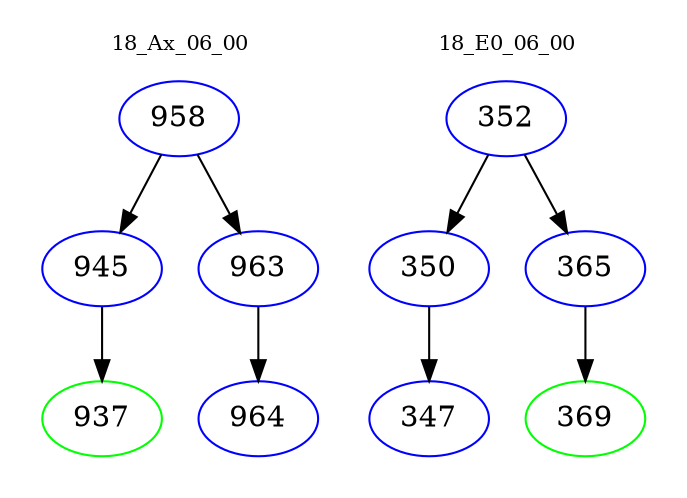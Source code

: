 digraph{
subgraph cluster_0 {
color = white
label = "18_Ax_06_00";
fontsize=10;
T0_958 [label="958", color="blue"]
T0_958 -> T0_945 [color="black"]
T0_945 [label="945", color="blue"]
T0_945 -> T0_937 [color="black"]
T0_937 [label="937", color="green"]
T0_958 -> T0_963 [color="black"]
T0_963 [label="963", color="blue"]
T0_963 -> T0_964 [color="black"]
T0_964 [label="964", color="blue"]
}
subgraph cluster_1 {
color = white
label = "18_E0_06_00";
fontsize=10;
T1_352 [label="352", color="blue"]
T1_352 -> T1_350 [color="black"]
T1_350 [label="350", color="blue"]
T1_350 -> T1_347 [color="black"]
T1_347 [label="347", color="blue"]
T1_352 -> T1_365 [color="black"]
T1_365 [label="365", color="blue"]
T1_365 -> T1_369 [color="black"]
T1_369 [label="369", color="green"]
}
}
